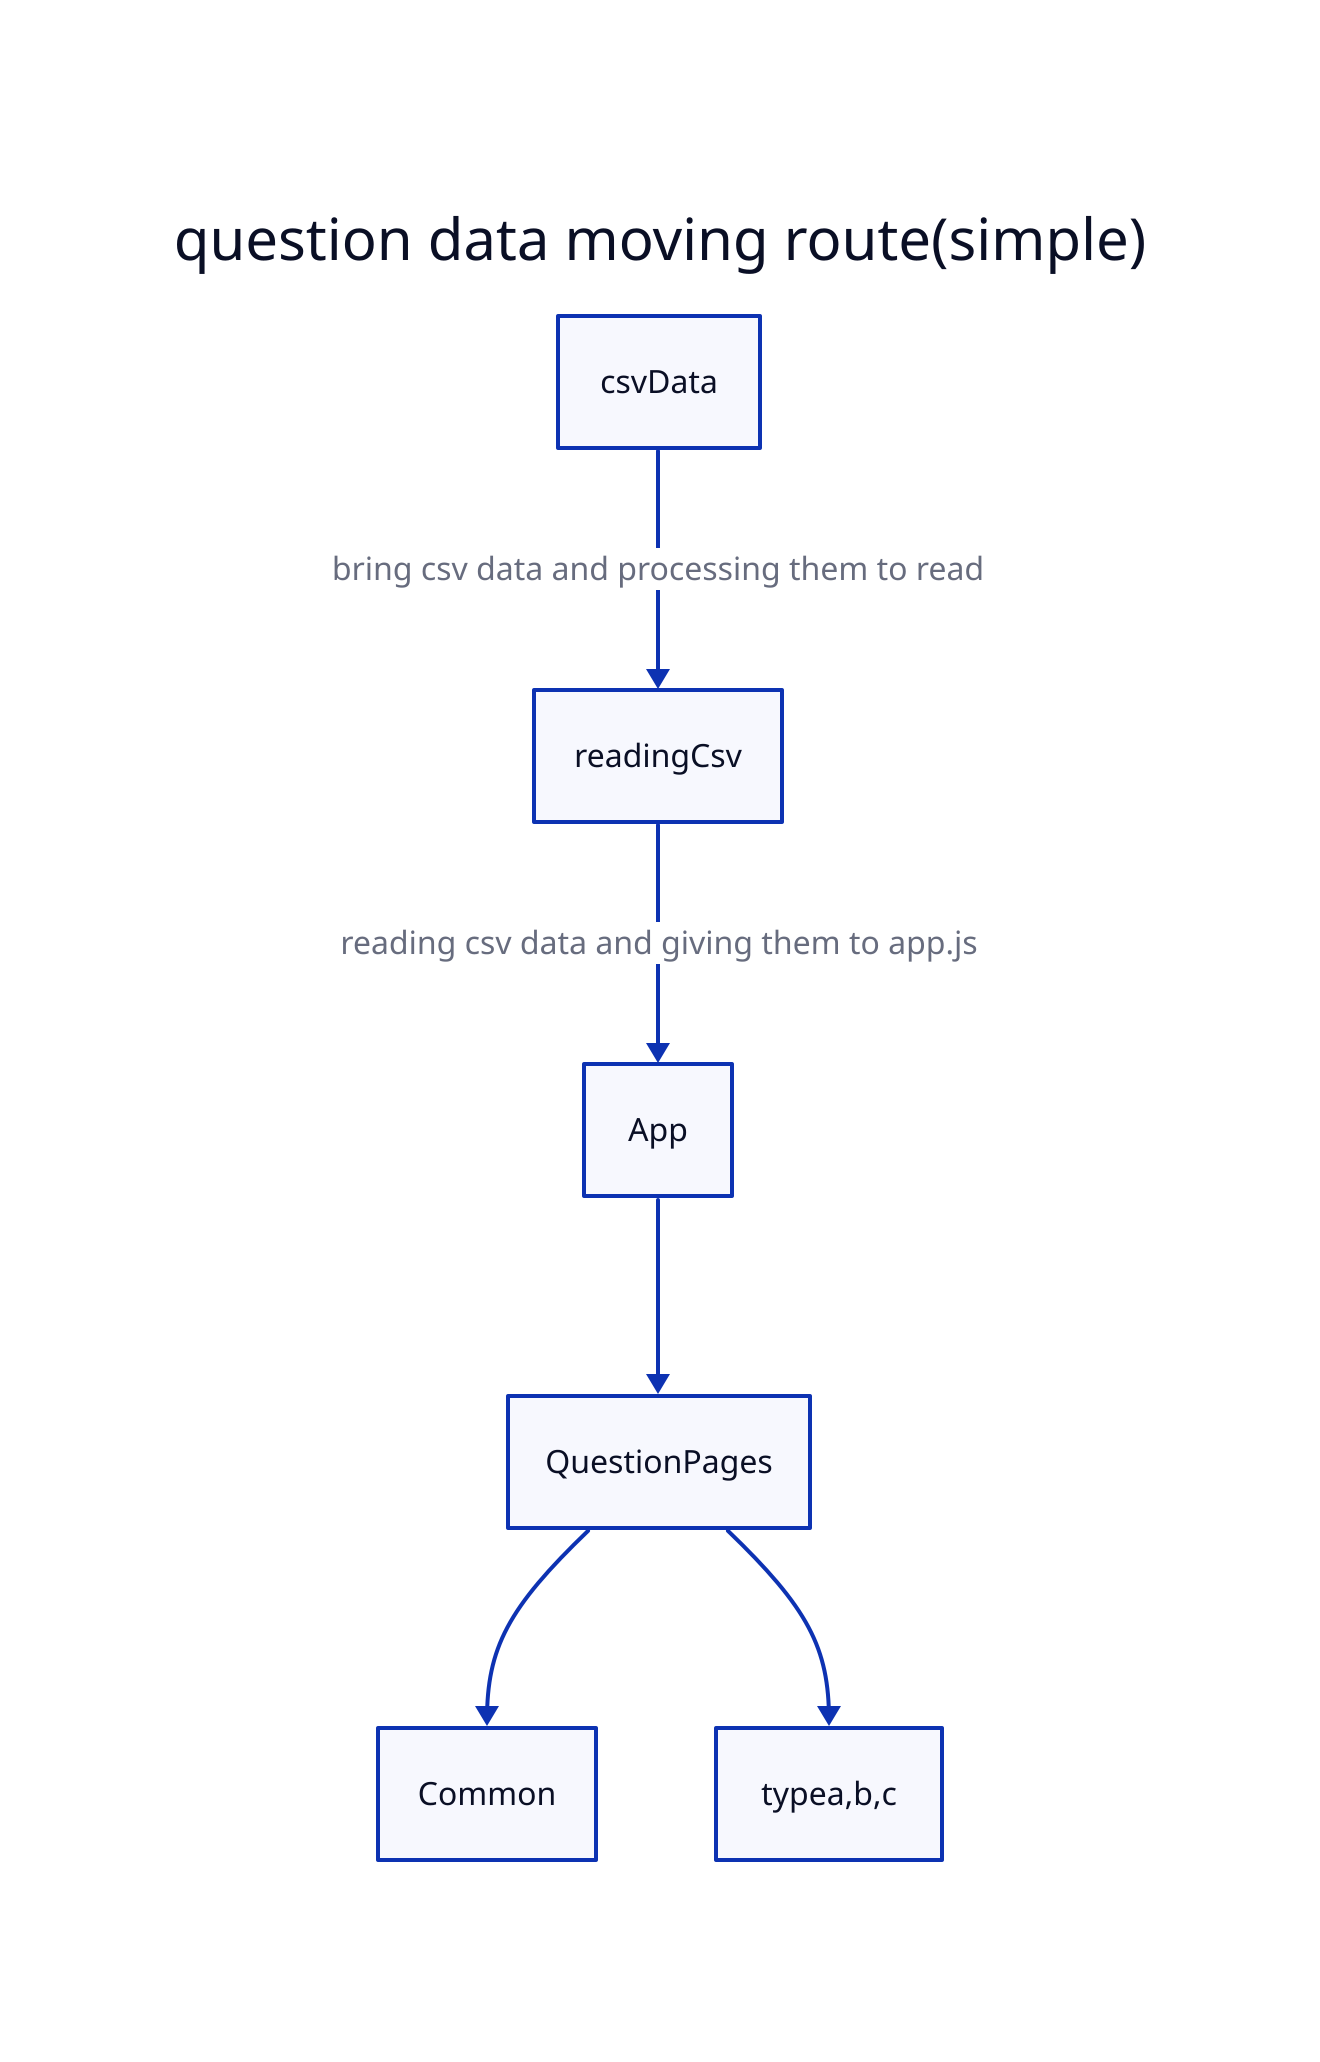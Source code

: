 title: question data moving route(simple){
    near: top-center
    shape: text
    style: {
      font-size: 29
      bold: true
    }
  }
csvData->readingCsv:bring csv data and processing them to read
readingCsv->App: reading csv data and giving them to app.js
App->QuestionPages
QuestionPages->Common
QuestionPages->typea,b,c

